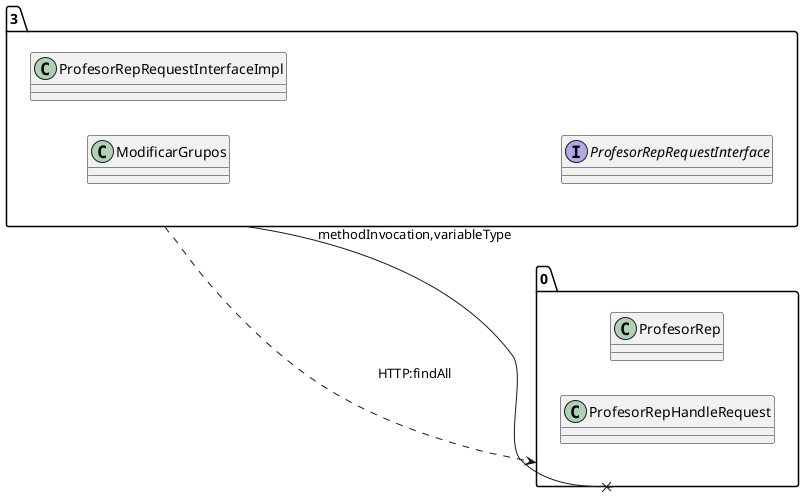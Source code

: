 @startuml 
allow_mixing
left to right direction
package "3"{
class ModificarGrupos
class ProfesorRepRequestInterfaceImpl
interface ProfesorRepRequestInterface

}
package "0"{
class ProfesorRep
class ProfesorRepHandleRequest

}
"3" --x "0":methodInvocation,variableType
"3" ..> "0":HTTP:findAll
@enduml
